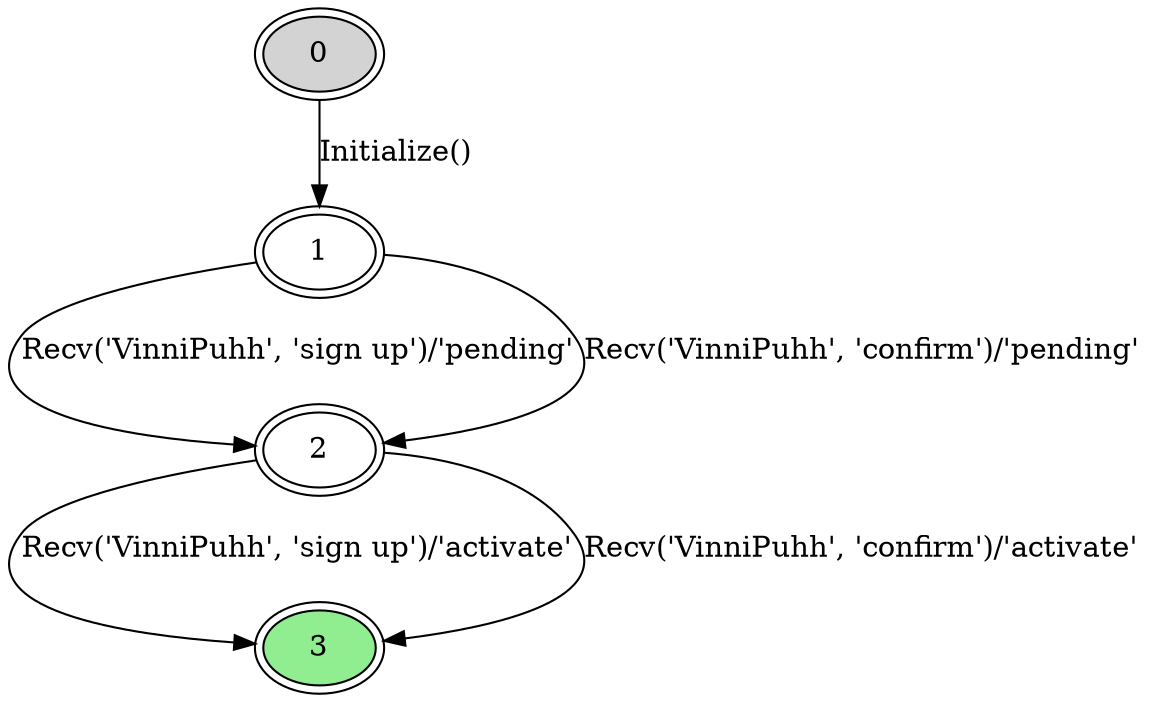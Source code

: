 digraph EmailSignupModelFSM {

  // Nodes
  0 [ style=filled, shape=ellipse, peripheries=2, fillcolor=lightgray,
      tooltip="{'EmailSignupModel': {'activeEmails': set([]), 'mode': 'Inactive', 'pendingEmails': set([])}}" ]
  1 [ style=filled, shape=ellipse, peripheries=2, fillcolor=white,
      tooltip="{'EmailSignupModel': {'activeEmails': set([]), 'mode': 'Running', 'pendingEmails': set([])}}" ]
  2 [ style=filled, shape=ellipse, peripheries=2, fillcolor=white,
      tooltip="{'EmailSignupModel': {'activeEmails': set([]), 'mode': 'Running', 'pendingEmails': set(['VinniPuhh'])}}" ]
  3 [ style=filled, shape=ellipse, peripheries=2, fillcolor=lightgreen,
      tooltip="{'EmailSignupModel': {'activeEmails': set(['VinniPuhh']), 'mode': 'Running', 'pendingEmails': set([])}}" ]

  // Transitions
  0 -> 1 [ label="Initialize()", tooltip="Initialize()" ]
  1 -> 2 [ label="Recv('VinniPuhh', 'sign up')/'pending'", tooltip="Recv('VinniPuhh', 'sign up')/'pending'" ]
  1 -> 2 [ label="Recv('VinniPuhh', 'confirm')/'pending'", tooltip="Recv('VinniPuhh', 'confirm')/'pending'" ]
  2 -> 3 [ label="Recv('VinniPuhh', 'sign up')/'activate'", tooltip="Recv('VinniPuhh', 'sign up')/'activate'" ]
  2 -> 3 [ label="Recv('VinniPuhh', 'confirm')/'activate'", tooltip="Recv('VinniPuhh', 'confirm')/'activate'" ]
}

